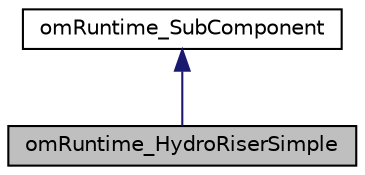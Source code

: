 digraph "omRuntime_HydroRiserSimple"
{
 // LATEX_PDF_SIZE
  edge [fontname="Helvetica",fontsize="10",labelfontname="Helvetica",labelfontsize="10"];
  node [fontname="Helvetica",fontsize="10",shape=record];
  Node1 [label="omRuntime_HydroRiserSimple",height=0.2,width=0.4,color="black", fillcolor="grey75", style="filled", fontcolor="black",tooltip=" "];
  Node2 -> Node1 [dir="back",color="midnightblue",fontsize="10",style="solid"];
  Node2 [label="omRuntime_SubComponent",height=0.2,width=0.4,color="black", fillcolor="white", style="filled",URL="$classomRuntime__SubComponent.html",tooltip=" "];
}
